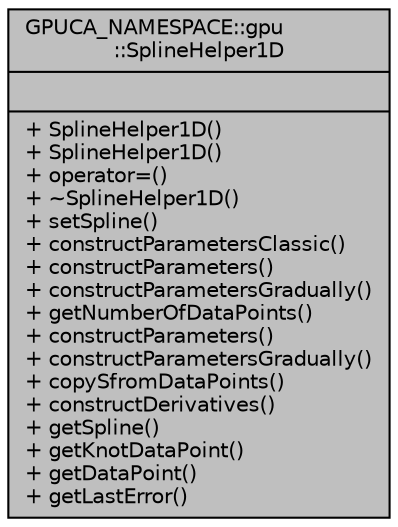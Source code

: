 digraph "GPUCA_NAMESPACE::gpu::SplineHelper1D"
{
 // INTERACTIVE_SVG=YES
  bgcolor="transparent";
  edge [fontname="Helvetica",fontsize="10",labelfontname="Helvetica",labelfontsize="10"];
  node [fontname="Helvetica",fontsize="10",shape=record];
  Node1 [label="{GPUCA_NAMESPACE::gpu\l::SplineHelper1D\n||+ SplineHelper1D()\l+ SplineHelper1D()\l+ operator=()\l+ ~SplineHelper1D()\l+ setSpline()\l+ constructParametersClassic()\l+ constructParameters()\l+ constructParametersGradually()\l+ getNumberOfDataPoints()\l+ constructParameters()\l+ constructParametersGradually()\l+ copySfromDataPoints()\l+ constructDerivatives()\l+ getSpline()\l+ getKnotDataPoint()\l+ getDataPoint()\l+ getLastError()\l}",height=0.2,width=0.4,color="black", fillcolor="grey75", style="filled", fontcolor="black"];
}
